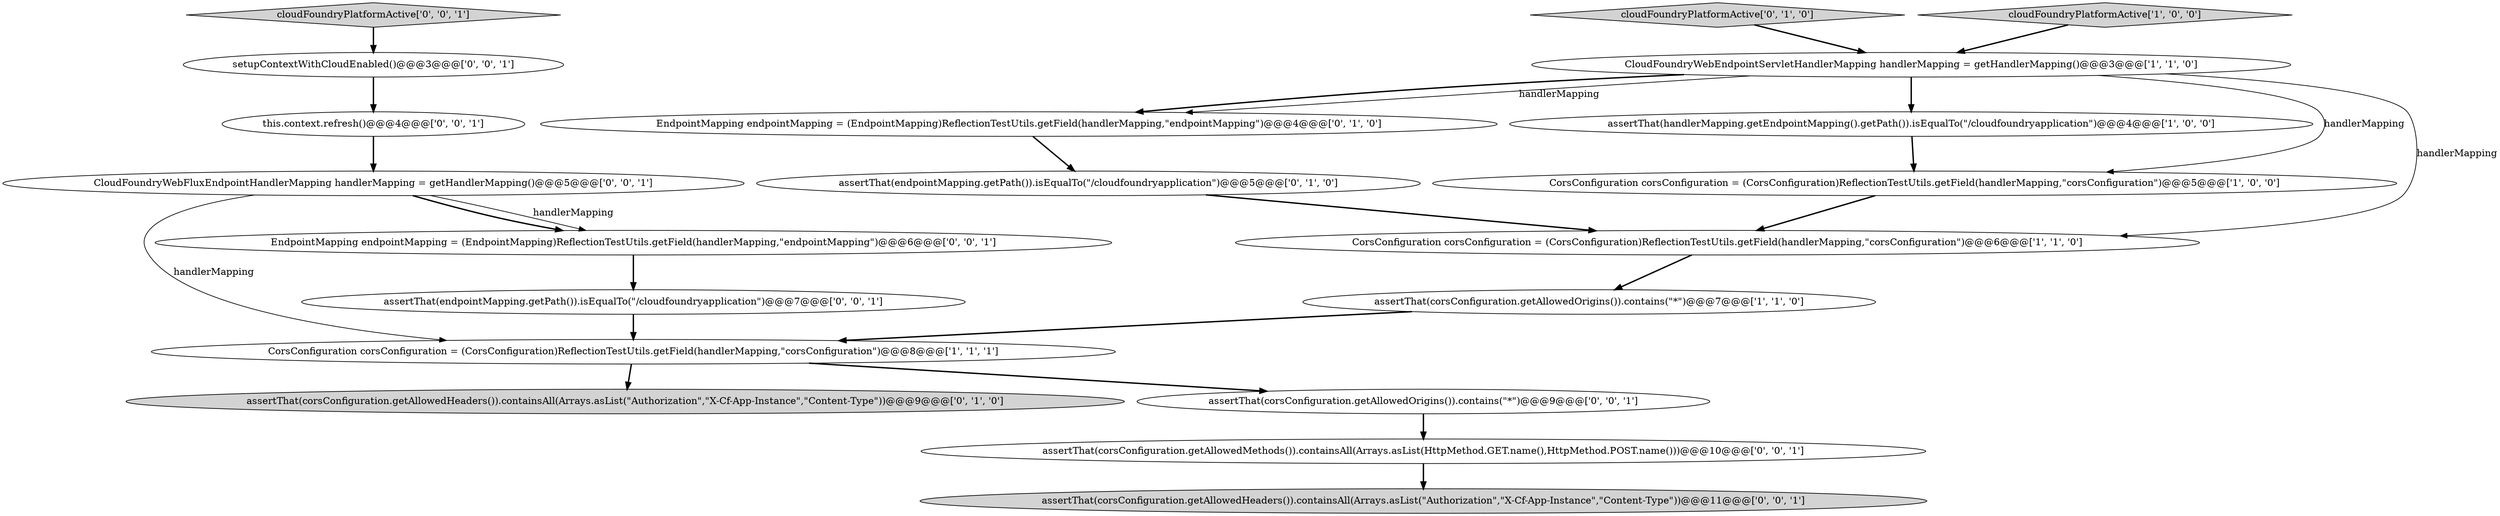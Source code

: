 digraph {
3 [style = filled, label = "assertThat(corsConfiguration.getAllowedOrigins()).contains(\"*\")@@@7@@@['1', '1', '0']", fillcolor = white, shape = ellipse image = "AAA0AAABBB1BBB"];
10 [style = filled, label = "assertThat(endpointMapping.getPath()).isEqualTo(\"/cloudfoundryapplication\")@@@5@@@['0', '1', '0']", fillcolor = white, shape = ellipse image = "AAA1AAABBB2BBB"];
7 [style = filled, label = "assertThat(corsConfiguration.getAllowedHeaders()).containsAll(Arrays.asList(\"Authorization\",\"X-Cf-App-Instance\",\"Content-Type\"))@@@9@@@['0', '1', '0']", fillcolor = lightgray, shape = ellipse image = "AAA0AAABBB2BBB"];
11 [style = filled, label = "this.context.refresh()@@@4@@@['0', '0', '1']", fillcolor = white, shape = ellipse image = "AAA0AAABBB3BBB"];
5 [style = filled, label = "cloudFoundryPlatformActive['1', '0', '0']", fillcolor = lightgray, shape = diamond image = "AAA0AAABBB1BBB"];
15 [style = filled, label = "assertThat(corsConfiguration.getAllowedOrigins()).contains(\"*\")@@@9@@@['0', '0', '1']", fillcolor = white, shape = ellipse image = "AAA0AAABBB3BBB"];
18 [style = filled, label = "assertThat(corsConfiguration.getAllowedMethods()).containsAll(Arrays.asList(HttpMethod.GET.name(),HttpMethod.POST.name()))@@@10@@@['0', '0', '1']", fillcolor = white, shape = ellipse image = "AAA0AAABBB3BBB"];
2 [style = filled, label = "CorsConfiguration corsConfiguration = (CorsConfiguration)ReflectionTestUtils.getField(handlerMapping,\"corsConfiguration\")@@@8@@@['1', '1', '1']", fillcolor = white, shape = ellipse image = "AAA0AAABBB1BBB"];
4 [style = filled, label = "CorsConfiguration corsConfiguration = (CorsConfiguration)ReflectionTestUtils.getField(handlerMapping,\"corsConfiguration\")@@@5@@@['1', '0', '0']", fillcolor = white, shape = ellipse image = "AAA0AAABBB1BBB"];
12 [style = filled, label = "assertThat(endpointMapping.getPath()).isEqualTo(\"/cloudfoundryapplication\")@@@7@@@['0', '0', '1']", fillcolor = white, shape = ellipse image = "AAA0AAABBB3BBB"];
14 [style = filled, label = "EndpointMapping endpointMapping = (EndpointMapping)ReflectionTestUtils.getField(handlerMapping,\"endpointMapping\")@@@6@@@['0', '0', '1']", fillcolor = white, shape = ellipse image = "AAA0AAABBB3BBB"];
13 [style = filled, label = "setupContextWithCloudEnabled()@@@3@@@['0', '0', '1']", fillcolor = white, shape = ellipse image = "AAA0AAABBB3BBB"];
19 [style = filled, label = "cloudFoundryPlatformActive['0', '0', '1']", fillcolor = lightgray, shape = diamond image = "AAA0AAABBB3BBB"];
16 [style = filled, label = "CloudFoundryWebFluxEndpointHandlerMapping handlerMapping = getHandlerMapping()@@@5@@@['0', '0', '1']", fillcolor = white, shape = ellipse image = "AAA0AAABBB3BBB"];
9 [style = filled, label = "EndpointMapping endpointMapping = (EndpointMapping)ReflectionTestUtils.getField(handlerMapping,\"endpointMapping\")@@@4@@@['0', '1', '0']", fillcolor = white, shape = ellipse image = "AAA0AAABBB2BBB"];
8 [style = filled, label = "cloudFoundryPlatformActive['0', '1', '0']", fillcolor = lightgray, shape = diamond image = "AAA0AAABBB2BBB"];
0 [style = filled, label = "CloudFoundryWebEndpointServletHandlerMapping handlerMapping = getHandlerMapping()@@@3@@@['1', '1', '0']", fillcolor = white, shape = ellipse image = "AAA0AAABBB1BBB"];
17 [style = filled, label = "assertThat(corsConfiguration.getAllowedHeaders()).containsAll(Arrays.asList(\"Authorization\",\"X-Cf-App-Instance\",\"Content-Type\"))@@@11@@@['0', '0', '1']", fillcolor = lightgray, shape = ellipse image = "AAA0AAABBB3BBB"];
1 [style = filled, label = "assertThat(handlerMapping.getEndpointMapping().getPath()).isEqualTo(\"/cloudfoundryapplication\")@@@4@@@['1', '0', '0']", fillcolor = white, shape = ellipse image = "AAA0AAABBB1BBB"];
6 [style = filled, label = "CorsConfiguration corsConfiguration = (CorsConfiguration)ReflectionTestUtils.getField(handlerMapping,\"corsConfiguration\")@@@6@@@['1', '1', '0']", fillcolor = white, shape = ellipse image = "AAA0AAABBB1BBB"];
4->6 [style = bold, label=""];
0->4 [style = solid, label="handlerMapping"];
10->6 [style = bold, label=""];
8->0 [style = bold, label=""];
15->18 [style = bold, label=""];
3->2 [style = bold, label=""];
2->7 [style = bold, label=""];
0->6 [style = solid, label="handlerMapping"];
12->2 [style = bold, label=""];
0->9 [style = bold, label=""];
14->12 [style = bold, label=""];
11->16 [style = bold, label=""];
0->1 [style = bold, label=""];
19->13 [style = bold, label=""];
16->2 [style = solid, label="handlerMapping"];
5->0 [style = bold, label=""];
13->11 [style = bold, label=""];
0->9 [style = solid, label="handlerMapping"];
16->14 [style = bold, label=""];
16->14 [style = solid, label="handlerMapping"];
6->3 [style = bold, label=""];
1->4 [style = bold, label=""];
18->17 [style = bold, label=""];
2->15 [style = bold, label=""];
9->10 [style = bold, label=""];
}
